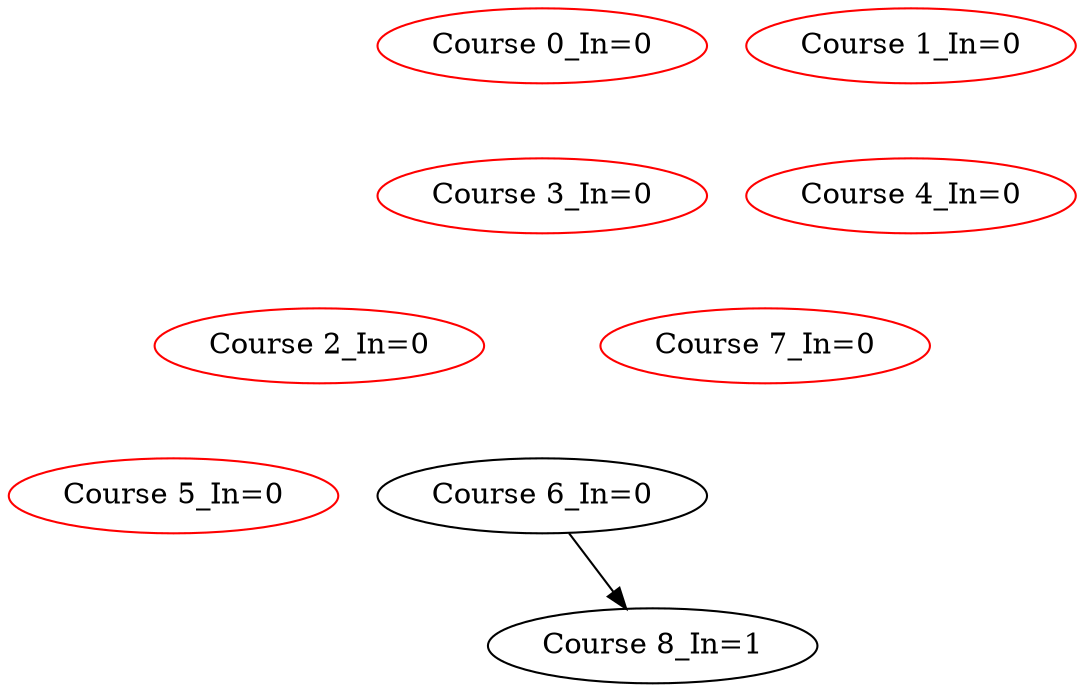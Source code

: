 digraph TopologicalSort {
"Course 0_In=0" -> {"Course 2_In=0"} [style=invis]
"Course 0_In=0" -> {"Course 3_In=0"} [style=invis]
"Course 0_In=0" -> {"Course 4_In=0"} [style=invis]
"Course 1_In=0" -> {"Course 3_In=0"} [style=invis]
"Course 1_In=0" -> {"Course 4_In=0"} [style=invis]
"Course 2_In=0" -> {"Course 5_In=0"} [style=invis]
"Course 2_In=0" -> {"Course 6_In=0"} [style=invis]
"Course 3_In=0" -> {"Course 2_In=0"} [style=invis]
"Course 3_In=0" -> {"Course 6_In=0"} [style=invis]
"Course 3_In=0" -> {"Course 7_In=0"} [style=invis]
"Course 4_In=0" -> {"Course 7_In=0"} [style=invis]
"Course 4_In=0" -> {"Course 8_In=1"} [style=invis]
"Course 5_In=0" -> {"Course 8_In=1"} [style=invis]
"Course 6_In=0" -> {"Course 8_In=1"} 
"Course 7_In=0" -> {"Course 8_In=1"} [style=invis]
"Course 0_In=0" [color=red]
"Course 1_In=0" [color=red]
"Course 2_In=0" [color=red]
"Course 3_In=0" [color=red]
"Course 4_In=0" [color=red]
"Course 5_In=0" [color=red]
"Course 6_In=0"
"Course 7_In=0" [color=red]
"Course 8_In=1"
}

